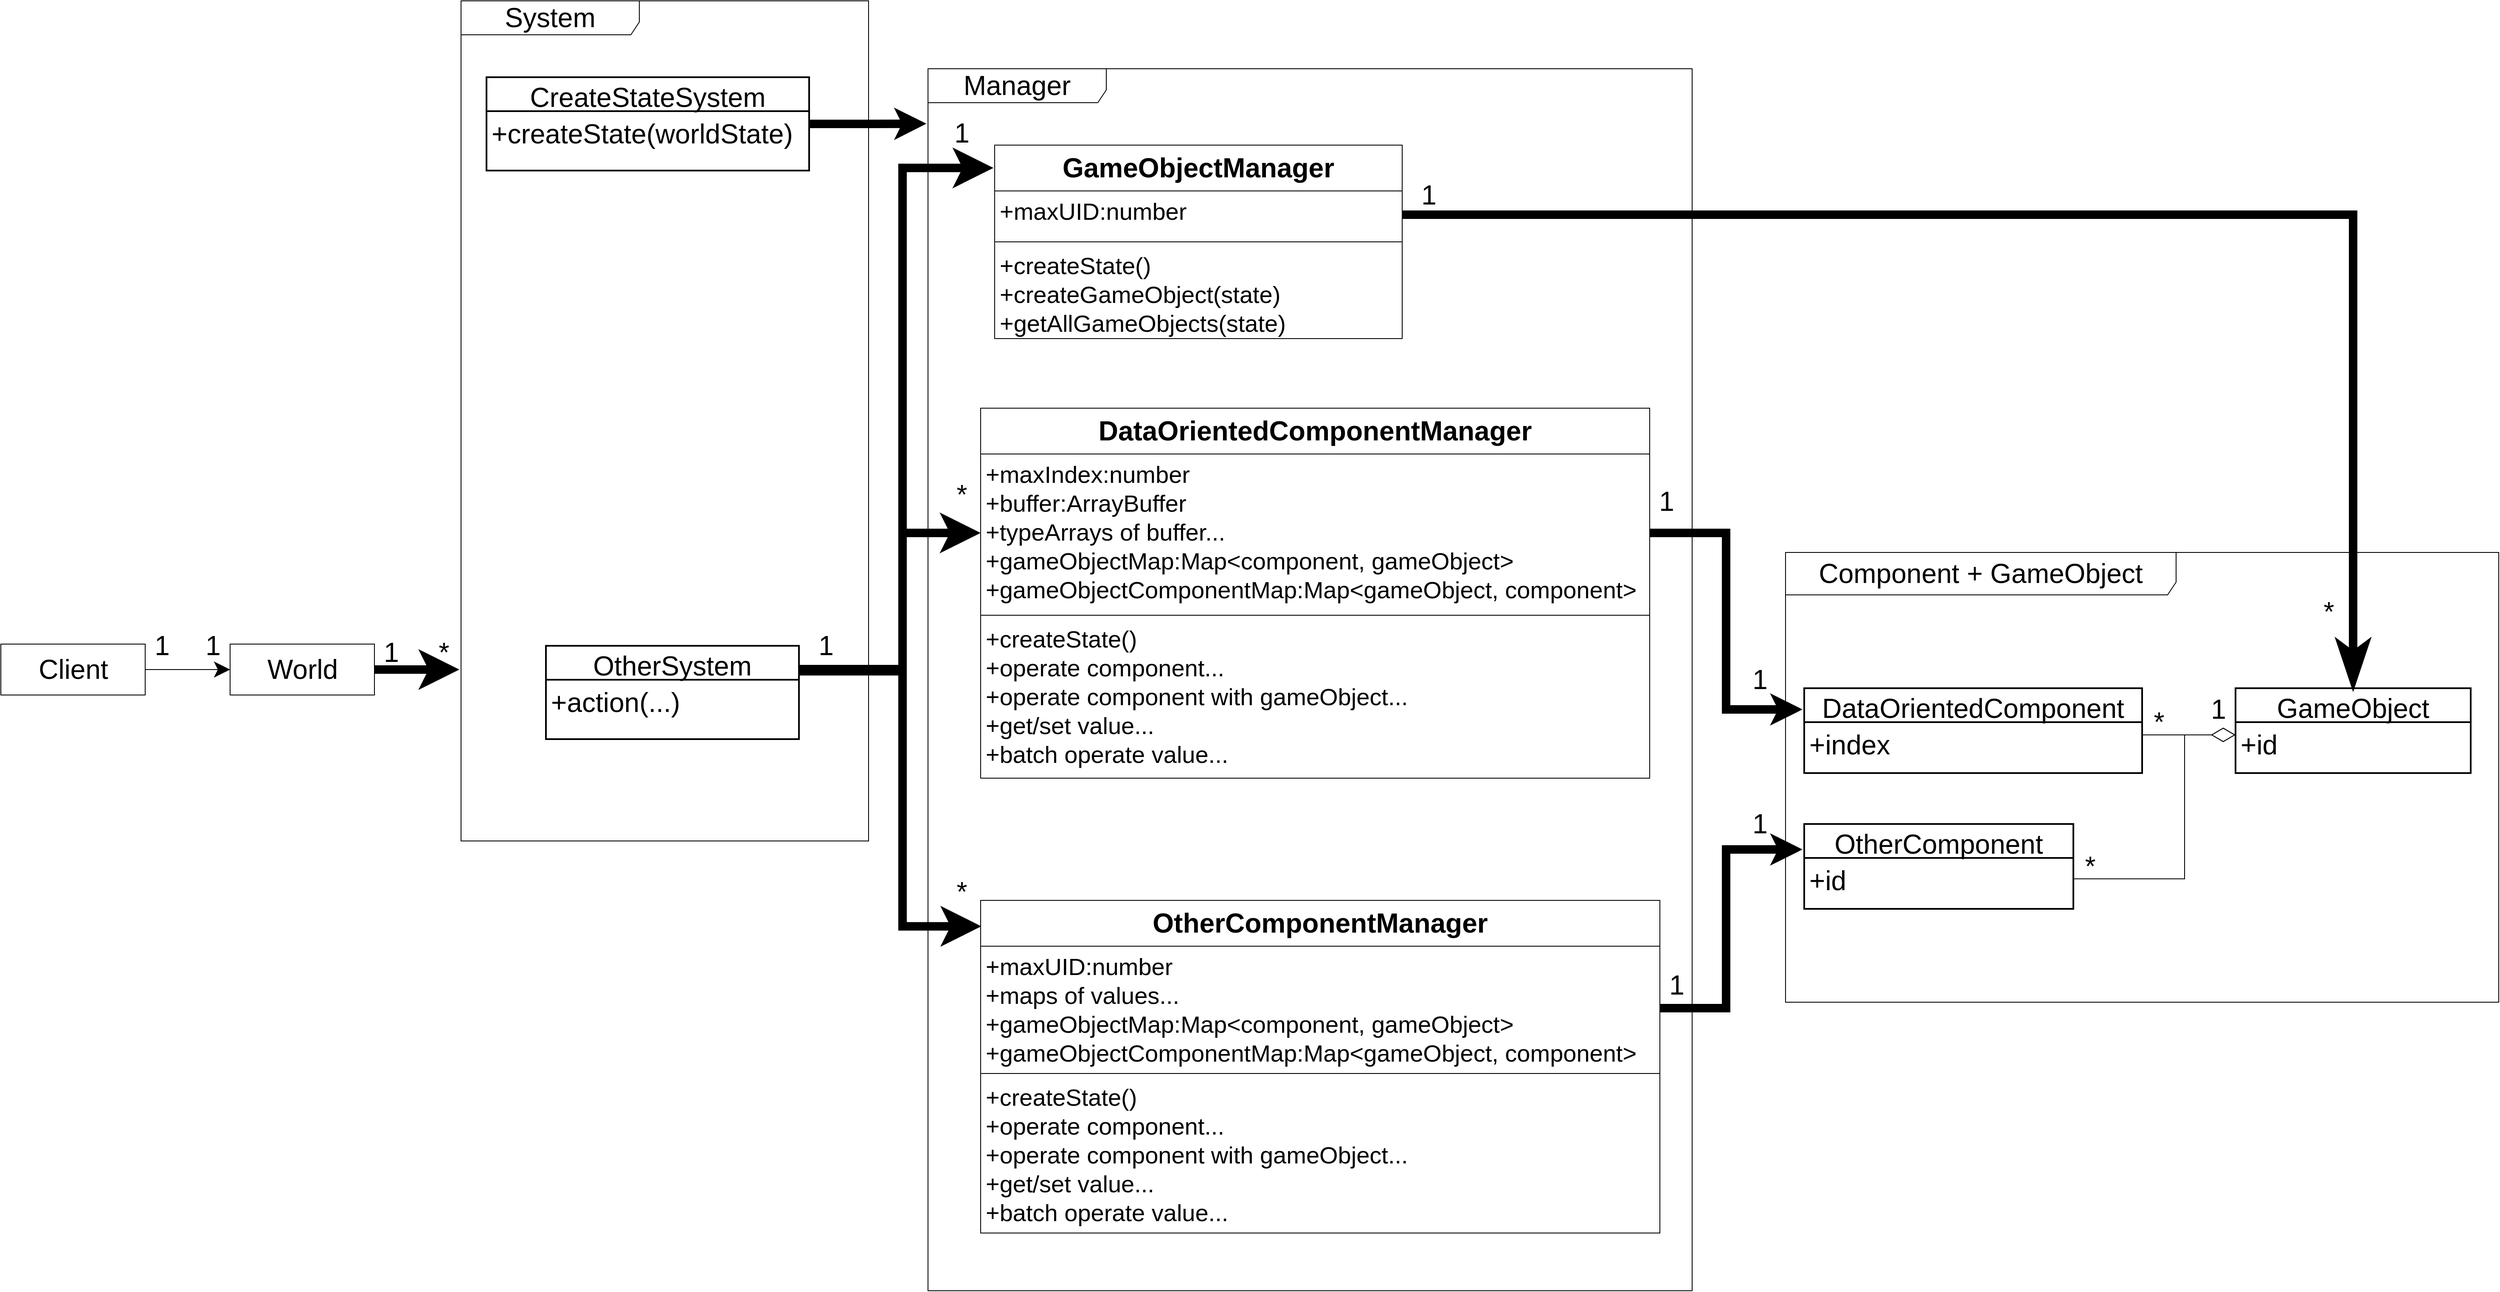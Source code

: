 <mxfile version="14.6.13" type="device"><diagram id="Ny_D-c-0gdP87N89MZEk" name="第 1 页"><mxGraphModel dx="3039" dy="5211" grid="1" gridSize="10" guides="1" tooltips="1" connect="1" arrows="1" fold="1" page="1" pageScale="1" pageWidth="827" pageHeight="1169" math="0" shadow="0"><root><mxCell id="0"/><mxCell id="1" parent="0"/><mxCell id="GE18RJyD9lZLlIEHCu9C-1" value="&lt;font style=&quot;font-size: 32px&quot;&gt;System&lt;/font&gt;" style="shape=umlFrame;whiteSpace=wrap;html=1;width=210;height=40;fontSize=32;" vertex="1" parent="1"><mxGeometry x="-90" y="-2930" width="480" height="990" as="geometry"/></mxCell><mxCell id="0uv6SpGK516SRH22vMfC-151" style="edgeStyle=orthogonalEdgeStyle;rounded=0;orthogonalLoop=1;jettySize=auto;html=1;exitX=1;exitY=0.5;exitDx=0;exitDy=0;strokeWidth=10;" parent="1" source="0uv6SpGK516SRH22vMfC-99" edge="1"><mxGeometry relative="1" as="geometry"><mxPoint x="1490" y="-2095" as="targetPoint"/><Array as="points"><mxPoint x="1400" y="-2303"/><mxPoint x="1400" y="-2095"/></Array></mxGeometry></mxCell><mxCell id="0uv6SpGK516SRH22vMfC-88" value="&lt;font style=&quot;font-size: 32px&quot;&gt;Manager&lt;/font&gt;" style="shape=umlFrame;whiteSpace=wrap;html=1;width=210;height=40;fontSize=32;" parent="1" vertex="1"><mxGeometry x="460" y="-2850" width="900" height="1440" as="geometry"/></mxCell><mxCell id="0uv6SpGK516SRH22vMfC-89" value="&lt;font style=&quot;font-size: 32px&quot;&gt;Component + GameObject&lt;/font&gt;" style="shape=umlFrame;whiteSpace=wrap;html=1;width=460;height=50;fontSize=32;" parent="1" vertex="1"><mxGeometry x="1470" y="-2280" width="840" height="530" as="geometry"/></mxCell><mxCell id="0uv6SpGK516SRH22vMfC-91" style="edgeStyle=orthogonalEdgeStyle;rounded=0;orthogonalLoop=1;jettySize=auto;html=1;entryX=1;entryY=0.25;entryDx=0;entryDy=0;startArrow=diamondThin;startFill=0;endArrow=none;endFill=0;startSize=26;endSize=26;strokeWidth=1;exitX=0;exitY=0.25;exitDx=0;exitDy=0;" parent="1" source="0uv6SpGK516SRH22vMfC-94" target="0uv6SpGK516SRH22vMfC-96" edge="1"><mxGeometry relative="1" as="geometry"><mxPoint x="1962" y="-2130" as="sourcePoint"/></mxGeometry></mxCell><mxCell id="0uv6SpGK516SRH22vMfC-176" style="edgeStyle=orthogonalEdgeStyle;rounded=0;orthogonalLoop=1;jettySize=auto;html=1;entryX=1;entryY=0.41;entryDx=0;entryDy=0;startArrow=diamondThin;startFill=0;endArrow=none;endFill=0;endSize=26;strokeWidth=1;entryPerimeter=0;exitX=0;exitY=0.25;exitDx=0;exitDy=0;startSize=26;" parent="1" source="0uv6SpGK516SRH22vMfC-94" target="0uv6SpGK516SRH22vMfC-173" edge="1"><mxGeometry relative="1" as="geometry"><Array as="points"><mxPoint x="1940" y="-2065"/><mxPoint x="1940" y="-1895"/></Array></mxGeometry></mxCell><mxCell id="0uv6SpGK516SRH22vMfC-93" value="GameObject" style="swimlane;childLayout=stackLayout;horizontal=1;startSize=40;horizontalStack=0;rounded=0;fontSize=32;fontStyle=0;strokeWidth=2;resizeParent=0;resizeLast=1;shadow=0;dashed=0;align=center;" parent="1" vertex="1"><mxGeometry x="2000" y="-2120" width="277" height="100" as="geometry"/></mxCell><mxCell id="0uv6SpGK516SRH22vMfC-94" value="+id&#10;" style="align=left;strokeColor=none;fillColor=none;spacingLeft=4;fontSize=32;verticalAlign=top;resizable=0;rotatable=0;part=1;" parent="0uv6SpGK516SRH22vMfC-93" vertex="1"><mxGeometry y="40" width="277" height="60" as="geometry"/></mxCell><mxCell id="0uv6SpGK516SRH22vMfC-95" value="DataOrientedComponent" style="swimlane;childLayout=stackLayout;horizontal=1;startSize=40;horizontalStack=0;rounded=0;fontSize=32;fontStyle=0;strokeWidth=2;resizeParent=0;resizeLast=1;shadow=0;dashed=0;align=center;" parent="1" vertex="1"><mxGeometry x="1492" y="-2120" width="398" height="100" as="geometry"/></mxCell><mxCell id="0uv6SpGK516SRH22vMfC-96" value="+index" style="align=left;strokeColor=none;fillColor=none;spacingLeft=4;fontSize=32;verticalAlign=top;resizable=0;rotatable=0;part=1;" parent="0uv6SpGK516SRH22vMfC-95" vertex="1"><mxGeometry y="40" width="398" height="60" as="geometry"/></mxCell><mxCell id="0uv6SpGK516SRH22vMfC-98" value="DataOrientedComponentManager" style="swimlane;fontStyle=1;align=center;verticalAlign=top;childLayout=stackLayout;horizontal=1;startSize=54;horizontalStack=0;resizeParent=1;resizeParentMax=0;resizeLast=0;collapsible=1;marginBottom=0;fontSize=32;" parent="1" vertex="1"><mxGeometry x="522" y="-2450" width="788" height="436" as="geometry"/></mxCell><mxCell id="0uv6SpGK516SRH22vMfC-99" value="+maxIndex:number&#10;+buffer:ArrayBuffer&#10;+typeArrays of buffer...&#10;+gameObjectMap:Map&lt;component, gameObject&gt;&#10;+gameObjectComponentMap:Map&lt;gameObject, component&gt;" style="text;strokeColor=none;fillColor=none;align=left;verticalAlign=top;spacingLeft=4;spacingRight=4;overflow=hidden;rotatable=0;points=[[0,0.5],[1,0.5]];portConstraint=eastwest;fontSize=28;" parent="0uv6SpGK516SRH22vMfC-98" vertex="1"><mxGeometry y="54" width="788" height="186" as="geometry"/></mxCell><mxCell id="0uv6SpGK516SRH22vMfC-100" value="" style="line;strokeWidth=1;fillColor=none;align=left;verticalAlign=middle;spacingTop=-1;spacingLeft=3;spacingRight=3;rotatable=0;labelPosition=right;points=[];portConstraint=eastwest;" parent="0uv6SpGK516SRH22vMfC-98" vertex="1"><mxGeometry y="240" width="788" height="8" as="geometry"/></mxCell><mxCell id="0uv6SpGK516SRH22vMfC-101" value="+createState()&#10;+operate component...&#10;+operate component with gameObject...&#10;+get/set value...&#10;+batch operate value..." style="text;strokeColor=none;fillColor=none;align=left;verticalAlign=top;spacingLeft=4;spacingRight=4;overflow=hidden;rotatable=0;points=[[0,0.5],[1,0.5]];portConstraint=eastwest;fontSize=28;" parent="0uv6SpGK516SRH22vMfC-98" vertex="1"><mxGeometry y="248" width="788" height="188" as="geometry"/></mxCell><mxCell id="0uv6SpGK516SRH22vMfC-108" value="GameObjectManager" style="swimlane;fontStyle=1;align=center;verticalAlign=top;childLayout=stackLayout;horizontal=1;startSize=54;horizontalStack=0;resizeParent=1;resizeParentMax=0;resizeLast=0;collapsible=1;marginBottom=0;fontSize=32;" parent="1" vertex="1"><mxGeometry x="538.5" y="-2760" width="480" height="228" as="geometry"/></mxCell><mxCell id="0uv6SpGK516SRH22vMfC-109" value="+maxUID:number" style="text;strokeColor=none;fillColor=none;align=left;verticalAlign=top;spacingLeft=4;spacingRight=4;overflow=hidden;rotatable=0;points=[[0,0.5],[1,0.5]];portConstraint=eastwest;fontSize=28;" parent="0uv6SpGK516SRH22vMfC-108" vertex="1"><mxGeometry y="54" width="480" height="56" as="geometry"/></mxCell><mxCell id="0uv6SpGK516SRH22vMfC-110" value="" style="line;strokeWidth=1;fillColor=none;align=left;verticalAlign=middle;spacingTop=-1;spacingLeft=3;spacingRight=3;rotatable=0;labelPosition=right;points=[];portConstraint=eastwest;" parent="0uv6SpGK516SRH22vMfC-108" vertex="1"><mxGeometry y="110" width="480" height="8" as="geometry"/></mxCell><mxCell id="0uv6SpGK516SRH22vMfC-111" value="+createState()&#10;+createGameObject(state)&#10;+getAllGameObjects(state)" style="text;strokeColor=none;fillColor=none;align=left;verticalAlign=top;spacingLeft=4;spacingRight=4;overflow=hidden;rotatable=0;points=[[0,0.5],[1,0.5]];portConstraint=eastwest;fontSize=28;" parent="0uv6SpGK516SRH22vMfC-108" vertex="1"><mxGeometry y="118" width="480" height="110" as="geometry"/></mxCell><mxCell id="0uv6SpGK516SRH22vMfC-112" style="edgeStyle=orthogonalEdgeStyle;rounded=0;orthogonalLoop=1;jettySize=auto;html=1;startArrow=none;startFill=0;endArrow=classic;endFill=1;startSize=16;endSize=16;strokeWidth=10;" parent="1" source="0uv6SpGK516SRH22vMfC-113" edge="1"><mxGeometry relative="1" as="geometry"><mxPoint x="-92" y="-2142" as="targetPoint"/></mxGeometry></mxCell><mxCell id="0uv6SpGK516SRH22vMfC-113" value="World" style="html=1;fontSize=32;" parent="1" vertex="1"><mxGeometry x="-362" y="-2172" width="170" height="60" as="geometry"/></mxCell><mxCell id="0uv6SpGK516SRH22vMfC-114" style="edgeStyle=none;rounded=0;orthogonalLoop=1;jettySize=auto;html=1;startArrow=none;startFill=0;endArrow=classic;endFill=1;startSize=16;endSize=16;strokeWidth=1;" parent="1" source="0uv6SpGK516SRH22vMfC-115" target="0uv6SpGK516SRH22vMfC-113" edge="1"><mxGeometry relative="1" as="geometry"/></mxCell><mxCell id="0uv6SpGK516SRH22vMfC-115" value="Client" style="html=1;fontSize=32;" parent="1" vertex="1"><mxGeometry x="-632" y="-2172" width="170" height="60" as="geometry"/></mxCell><mxCell id="0uv6SpGK516SRH22vMfC-161" style="edgeStyle=orthogonalEdgeStyle;rounded=0;orthogonalLoop=1;jettySize=auto;html=1;entryX=0;entryY=0.5;entryDx=0;entryDy=0;endSize=16;strokeWidth=10;exitX=1;exitY=0.25;exitDx=0;exitDy=0;" parent="1" source="0uv6SpGK516SRH22vMfC-116" target="0uv6SpGK516SRH22vMfC-99" edge="1"><mxGeometry relative="1" as="geometry"><mxPoint x="380" y="-2140" as="sourcePoint"/><Array as="points"><mxPoint x="430" y="-2142"/><mxPoint x="430" y="-2303"/></Array></mxGeometry></mxCell><mxCell id="0uv6SpGK516SRH22vMfC-163" style="edgeStyle=orthogonalEdgeStyle;rounded=0;orthogonalLoop=1;jettySize=auto;html=1;entryX=0.001;entryY=0.078;entryDx=0;entryDy=0;entryPerimeter=0;endSize=16;strokeWidth=10;exitX=1;exitY=0.25;exitDx=0;exitDy=0;" parent="1" target="0uv6SpGK516SRH22vMfC-123" edge="1" source="0uv6SpGK516SRH22vMfC-116"><mxGeometry relative="1" as="geometry"><mxPoint x="382" y="-2140" as="sourcePoint"/><Array as="points"><mxPoint x="310" y="-2140"/><mxPoint x="430" y="-2140"/><mxPoint x="430" y="-1839"/></Array></mxGeometry></mxCell><mxCell id="0uv6SpGK516SRH22vMfC-116" value="OtherSystem" style="swimlane;childLayout=stackLayout;horizontal=1;startSize=40;horizontalStack=0;rounded=0;fontSize=32;fontStyle=0;strokeWidth=2;resizeParent=0;resizeLast=1;shadow=0;dashed=0;align=center;" parent="1" vertex="1"><mxGeometry x="10" y="-2170" width="298" height="110" as="geometry"/></mxCell><mxCell id="0uv6SpGK516SRH22vMfC-117" value="+action(...)" style="align=left;strokeColor=none;fillColor=none;spacingLeft=4;fontSize=32;verticalAlign=top;resizable=0;rotatable=0;part=1;" parent="0uv6SpGK516SRH22vMfC-116" vertex="1"><mxGeometry y="40" width="298" height="70" as="geometry"/></mxCell><mxCell id="0uv6SpGK516SRH22vMfC-123" value="OtherComponentManager" style="swimlane;fontStyle=1;align=center;verticalAlign=top;childLayout=stackLayout;horizontal=1;startSize=54;horizontalStack=0;resizeParent=1;resizeParentMax=0;resizeLast=0;collapsible=1;marginBottom=0;fontSize=32;" parent="1" vertex="1"><mxGeometry x="522" y="-1870" width="800" height="392" as="geometry"/></mxCell><mxCell id="0uv6SpGK516SRH22vMfC-124" value="+maxUID:number&#10;+maps of values...&#10;+gameObjectMap:Map&lt;component, gameObject&gt;&#10;+gameObjectComponentMap:Map&lt;gameObject, component&gt;" style="text;strokeColor=none;fillColor=none;align=left;verticalAlign=top;spacingLeft=4;spacingRight=4;overflow=hidden;rotatable=0;points=[[0,0.5],[1,0.5]];portConstraint=eastwest;fontSize=28;" parent="0uv6SpGK516SRH22vMfC-123" vertex="1"><mxGeometry y="54" width="800" height="146" as="geometry"/></mxCell><mxCell id="0uv6SpGK516SRH22vMfC-125" value="" style="line;strokeWidth=1;fillColor=none;align=left;verticalAlign=middle;spacingTop=-1;spacingLeft=3;spacingRight=3;rotatable=0;labelPosition=right;points=[];portConstraint=eastwest;" parent="0uv6SpGK516SRH22vMfC-123" vertex="1"><mxGeometry y="200" width="800" height="8" as="geometry"/></mxCell><mxCell id="0uv6SpGK516SRH22vMfC-126" value="+createState()&#10;+operate component...&#10;+operate component with gameObject...&#10;+get/set value...&#10;+batch operate value..." style="text;strokeColor=none;fillColor=none;align=left;verticalAlign=top;spacingLeft=4;spacingRight=4;overflow=hidden;rotatable=0;points=[[0,0.5],[1,0.5]];portConstraint=eastwest;fontSize=28;" parent="0uv6SpGK516SRH22vMfC-123" vertex="1"><mxGeometry y="208" width="800" height="184" as="geometry"/></mxCell><mxCell id="0uv6SpGK516SRH22vMfC-148" style="edgeStyle=orthogonalEdgeStyle;rounded=0;orthogonalLoop=1;jettySize=auto;html=1;entryX=0.5;entryY=0;entryDx=0;entryDy=0;startArrow=none;startFill=0;endArrow=classicThin;endFill=1;startSize=26;endSize=26;strokeWidth=10;" parent="1" source="0uv6SpGK516SRH22vMfC-109" target="0uv6SpGK516SRH22vMfC-93" edge="1"><mxGeometry relative="1" as="geometry"/></mxCell><mxCell id="0uv6SpGK516SRH22vMfC-150" style="edgeStyle=orthogonalEdgeStyle;rounded=0;orthogonalLoop=1;jettySize=auto;html=1;exitX=1;exitY=0.25;exitDx=0;exitDy=0;endSize=16;entryX=-0.003;entryY=0.118;entryDx=0;entryDy=0;entryPerimeter=0;strokeWidth=10;" parent="1" source="0uv6SpGK516SRH22vMfC-116" target="0uv6SpGK516SRH22vMfC-108" edge="1"><mxGeometry relative="1" as="geometry"><Array as="points"><mxPoint x="430" y="-2142"/><mxPoint x="430" y="-2733"/></Array></mxGeometry></mxCell><mxCell id="0uv6SpGK516SRH22vMfC-152" style="edgeStyle=orthogonalEdgeStyle;rounded=0;orthogonalLoop=1;jettySize=auto;html=1;strokeWidth=10;" parent="1" source="0uv6SpGK516SRH22vMfC-124" edge="1"><mxGeometry relative="1" as="geometry"><mxPoint x="1490" y="-1930" as="targetPoint"/><Array as="points"><mxPoint x="1400" y="-1743"/><mxPoint x="1400" y="-1930"/></Array></mxGeometry></mxCell><mxCell id="0uv6SpGK516SRH22vMfC-153" value="&lt;font style=&quot;font-size: 32px&quot;&gt;1&lt;/font&gt;" style="text;html=1;strokeColor=none;fillColor=none;align=center;verticalAlign=middle;whiteSpace=wrap;rounded=0;" parent="1" vertex="1"><mxGeometry x="1030.0" y="-2711" width="40" height="20" as="geometry"/></mxCell><mxCell id="0uv6SpGK516SRH22vMfC-154" value="&lt;font style=&quot;font-size: 32px&quot;&gt;*&lt;/font&gt;" style="text;html=1;strokeColor=none;fillColor=none;align=center;verticalAlign=middle;whiteSpace=wrap;rounded=0;" parent="1" vertex="1"><mxGeometry x="2090.0" y="-2220" width="40" height="20" as="geometry"/></mxCell><mxCell id="0uv6SpGK516SRH22vMfC-155" value="&lt;font style=&quot;font-size: 32px&quot;&gt;1&lt;/font&gt;" style="text;html=1;strokeColor=none;fillColor=none;align=center;verticalAlign=middle;whiteSpace=wrap;rounded=0;" parent="1" vertex="1"><mxGeometry x="1310.0" y="-2350" width="40" height="20" as="geometry"/></mxCell><mxCell id="0uv6SpGK516SRH22vMfC-156" value="&lt;font style=&quot;font-size: 32px&quot;&gt;1&lt;/font&gt;" style="text;html=1;strokeColor=none;fillColor=none;align=center;verticalAlign=middle;whiteSpace=wrap;rounded=0;" parent="1" vertex="1"><mxGeometry x="1420.0" y="-2140" width="40" height="20" as="geometry"/></mxCell><mxCell id="0uv6SpGK516SRH22vMfC-157" value="&lt;font style=&quot;font-size: 32px&quot;&gt;1&lt;/font&gt;" style="text;html=1;strokeColor=none;fillColor=none;align=center;verticalAlign=middle;whiteSpace=wrap;rounded=0;" parent="1" vertex="1"><mxGeometry x="1322.0" y="-1780" width="40" height="20" as="geometry"/></mxCell><mxCell id="0uv6SpGK516SRH22vMfC-158" value="&lt;font style=&quot;font-size: 32px&quot;&gt;1&lt;/font&gt;" style="text;html=1;strokeColor=none;fillColor=none;align=center;verticalAlign=middle;whiteSpace=wrap;rounded=0;" parent="1" vertex="1"><mxGeometry x="1420.0" y="-1970" width="40" height="20" as="geometry"/></mxCell><mxCell id="0uv6SpGK516SRH22vMfC-159" value="&lt;font style=&quot;font-size: 32px&quot;&gt;1&lt;/font&gt;" style="text;html=1;strokeColor=none;fillColor=none;align=center;verticalAlign=middle;whiteSpace=wrap;rounded=0;" parent="1" vertex="1"><mxGeometry x="320.0" y="-2180" width="40" height="20" as="geometry"/></mxCell><mxCell id="0uv6SpGK516SRH22vMfC-160" value="&lt;font style=&quot;font-size: 32px&quot;&gt;1&lt;/font&gt;" style="text;html=1;strokeColor=none;fillColor=none;align=center;verticalAlign=middle;whiteSpace=wrap;rounded=0;" parent="1" vertex="1"><mxGeometry x="480.0" y="-2784" width="40" height="20" as="geometry"/></mxCell><mxCell id="0uv6SpGK516SRH22vMfC-164" value="&lt;font style=&quot;font-size: 32px&quot;&gt;*&lt;/font&gt;" style="text;html=1;strokeColor=none;fillColor=none;align=center;verticalAlign=middle;whiteSpace=wrap;rounded=0;" parent="1" vertex="1"><mxGeometry x="480.0" y="-2358" width="40" height="20" as="geometry"/></mxCell><mxCell id="0uv6SpGK516SRH22vMfC-165" value="&lt;font style=&quot;font-size: 32px&quot;&gt;*&lt;/font&gt;" style="text;html=1;strokeColor=none;fillColor=none;align=center;verticalAlign=middle;whiteSpace=wrap;rounded=0;" parent="1" vertex="1"><mxGeometry x="480.0" y="-1890" width="40" height="20" as="geometry"/></mxCell><mxCell id="0uv6SpGK516SRH22vMfC-166" value="&lt;font style=&quot;font-size: 32px&quot;&gt;1&lt;/font&gt;" style="text;html=1;strokeColor=none;fillColor=none;align=center;verticalAlign=middle;whiteSpace=wrap;rounded=0;" parent="1" vertex="1"><mxGeometry x="-192.0" y="-2172" width="40" height="20" as="geometry"/></mxCell><mxCell id="0uv6SpGK516SRH22vMfC-167" value="&lt;font style=&quot;font-size: 32px&quot;&gt;*&lt;/font&gt;" style="text;html=1;strokeColor=none;fillColor=none;align=center;verticalAlign=middle;whiteSpace=wrap;rounded=0;" parent="1" vertex="1"><mxGeometry x="-130.0" y="-2172" width="40" height="20" as="geometry"/></mxCell><mxCell id="0uv6SpGK516SRH22vMfC-168" value="&lt;font style=&quot;font-size: 32px&quot;&gt;1&lt;/font&gt;" style="text;html=1;strokeColor=none;fillColor=none;align=center;verticalAlign=middle;whiteSpace=wrap;rounded=0;" parent="1" vertex="1"><mxGeometry x="-462.0" y="-2180" width="40" height="20" as="geometry"/></mxCell><mxCell id="0uv6SpGK516SRH22vMfC-169" value="&lt;font style=&quot;font-size: 32px&quot;&gt;1&lt;/font&gt;" style="text;html=1;strokeColor=none;fillColor=none;align=center;verticalAlign=middle;whiteSpace=wrap;rounded=0;" parent="1" vertex="1"><mxGeometry x="-402.0" y="-2180" width="40" height="20" as="geometry"/></mxCell><mxCell id="0uv6SpGK516SRH22vMfC-170" value="&lt;font style=&quot;font-size: 32px&quot;&gt;1&lt;/font&gt;" style="text;html=1;strokeColor=none;fillColor=none;align=center;verticalAlign=middle;whiteSpace=wrap;rounded=0;" parent="1" vertex="1"><mxGeometry x="1960.0" y="-2105" width="40" height="20" as="geometry"/></mxCell><mxCell id="0uv6SpGK516SRH22vMfC-171" value="&lt;font style=&quot;font-size: 32px&quot;&gt;*&lt;/font&gt;" style="text;html=1;strokeColor=none;fillColor=none;align=center;verticalAlign=middle;whiteSpace=wrap;rounded=0;" parent="1" vertex="1"><mxGeometry x="1890.0" y="-2090" width="40" height="20" as="geometry"/></mxCell><mxCell id="0uv6SpGK516SRH22vMfC-172" value="OtherComponent" style="swimlane;childLayout=stackLayout;horizontal=1;startSize=40;horizontalStack=0;rounded=0;fontSize=32;fontStyle=0;strokeWidth=2;resizeParent=0;resizeLast=1;shadow=0;dashed=0;align=center;" parent="1" vertex="1"><mxGeometry x="1492" y="-1960" width="317" height="100" as="geometry"/></mxCell><mxCell id="0uv6SpGK516SRH22vMfC-173" value="+id" style="align=left;strokeColor=none;fillColor=none;spacingLeft=4;fontSize=32;verticalAlign=top;resizable=0;rotatable=0;part=1;" parent="0uv6SpGK516SRH22vMfC-172" vertex="1"><mxGeometry y="40" width="317" height="60" as="geometry"/></mxCell><mxCell id="0uv6SpGK516SRH22vMfC-178" value="&lt;font style=&quot;font-size: 32px&quot;&gt;*&lt;/font&gt;" style="text;html=1;strokeColor=none;fillColor=none;align=center;verticalAlign=middle;whiteSpace=wrap;rounded=0;" parent="1" vertex="1"><mxGeometry x="1809.0" y="-1920" width="40" height="20" as="geometry"/></mxCell><mxCell id="4Gbwu2U1whYuPtpMjrIv-5" style="edgeStyle=orthogonalEdgeStyle;rounded=0;orthogonalLoop=1;jettySize=auto;html=1;strokeWidth=10;entryX=-0.002;entryY=0.045;entryDx=0;entryDy=0;entryPerimeter=0;" parent="1" source="4Gbwu2U1whYuPtpMjrIv-3" target="0uv6SpGK516SRH22vMfC-88" edge="1"><mxGeometry relative="1" as="geometry"><mxPoint x="450" y="-2785" as="targetPoint"/></mxGeometry></mxCell><mxCell id="4Gbwu2U1whYuPtpMjrIv-3" value="CreateStateSystem" style="swimlane;childLayout=stackLayout;horizontal=1;startSize=40;horizontalStack=0;rounded=0;fontSize=32;fontStyle=0;strokeWidth=2;resizeParent=0;resizeLast=1;shadow=0;dashed=0;align=center;" parent="1" vertex="1"><mxGeometry x="-60" y="-2840" width="380" height="110" as="geometry"/></mxCell><mxCell id="4Gbwu2U1whYuPtpMjrIv-4" value="+createState(worldState)" style="align=left;strokeColor=none;fillColor=none;spacingLeft=4;fontSize=32;verticalAlign=top;resizable=0;rotatable=0;part=1;" parent="4Gbwu2U1whYuPtpMjrIv-3" vertex="1"><mxGeometry y="40" width="380" height="70" as="geometry"/></mxCell></root></mxGraphModel></diagram></mxfile>
